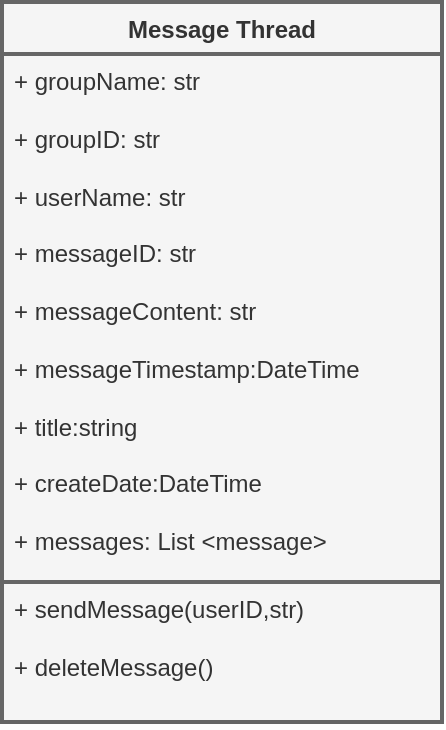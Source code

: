 <mxfile version="24.7.16">
  <diagram name="Page-1" id="-MNPM2RpJOKlXCM9UpgH">
    <mxGraphModel dx="1640" dy="631" grid="1" gridSize="10" guides="1" tooltips="1" connect="1" arrows="1" fold="1" page="1" pageScale="1" pageWidth="850" pageHeight="1100" math="0" shadow="0">
      <root>
        <mxCell id="0" />
        <mxCell id="1" parent="0" />
        <mxCell id="m_SX3JOlkkO50p4R6vR2-72" value="Message Thread&lt;div&gt;&lt;br&gt;&lt;/div&gt;" style="swimlane;fontStyle=1;align=center;verticalAlign=top;childLayout=stackLayout;horizontal=1;startSize=26;horizontalStack=0;resizeParent=1;resizeParentMax=0;resizeLast=0;collapsible=1;marginBottom=0;whiteSpace=wrap;html=1;strokeWidth=2;fillColor=#f5f5f5;fontColor=#333333;strokeColor=#666666;" vertex="1" parent="1">
          <mxGeometry x="315" y="220" width="220" height="290" as="geometry" />
        </mxCell>
        <mxCell id="m_SX3JOlkkO50p4R6vR2-73" value="+ groupName: str&lt;div&gt;&lt;br&gt;&lt;div&gt;+ groupID: str&lt;br&gt;&lt;/div&gt;&lt;div&gt;&lt;br&gt;&lt;/div&gt;&lt;div&gt;+ userName: str&lt;br&gt;&lt;/div&gt;&lt;div&gt;&lt;br&gt;&lt;/div&gt;&lt;div&gt;+ messageID: str&lt;br&gt;&lt;/div&gt;&lt;div&gt;&lt;br&gt;&lt;/div&gt;&lt;div&gt;+ messageContent: str&lt;br&gt;&lt;/div&gt;&lt;div&gt;&lt;br&gt;&lt;/div&gt;&lt;div&gt;+ messageTimestamp:DateTime&lt;br&gt;&lt;/div&gt;&lt;div&gt;&lt;br&gt;&lt;/div&gt;&lt;div&gt;+ title:string&lt;br&gt;&lt;/div&gt;&lt;div&gt;&lt;br&gt;&lt;/div&gt;&lt;div&gt;+ createDate:DateTime&lt;br&gt;&lt;/div&gt;&lt;div&gt;&lt;br&gt;&lt;/div&gt;&lt;div&gt;+ messages: List &amp;lt;message&amp;gt;&lt;br&gt;&lt;/div&gt;&lt;div&gt;&lt;br&gt;&lt;/div&gt;&lt;div&gt;+ members: List &amp;lt;members&amp;gt;&lt;br&gt;&lt;/div&gt;&lt;div&gt;&lt;br&gt;&lt;/div&gt;&lt;div&gt;&lt;br&gt;&lt;/div&gt;&lt;/div&gt;" style="text;align=left;verticalAlign=top;spacingLeft=4;spacingRight=4;overflow=hidden;rotatable=0;points=[[0,0.5],[1,0.5]];portConstraint=eastwest;whiteSpace=wrap;html=1;strokeWidth=2;fillColor=#f5f5f5;fontColor=#333333;strokeColor=#666666;" vertex="1" parent="m_SX3JOlkkO50p4R6vR2-72">
          <mxGeometry y="26" width="220" height="264" as="geometry" />
        </mxCell>
        <mxCell id="m_SX3JOlkkO50p4R6vR2-74" value="+ sendMessage(userID,str)&lt;div&gt;&lt;br&gt;&lt;/div&gt;&lt;div&gt;+ deleteMessage()&lt;br&gt;&lt;/div&gt;" style="text;align=left;verticalAlign=top;spacingLeft=4;spacingRight=4;overflow=hidden;rotatable=0;points=[[0,0.5],[1,0.5]];portConstraint=eastwest;whiteSpace=wrap;html=1;strokeWidth=2;fillColor=#f5f5f5;fontColor=#333333;strokeColor=#666666;" vertex="1" parent="1">
          <mxGeometry x="315" y="510" width="220" height="70" as="geometry" />
        </mxCell>
      </root>
    </mxGraphModel>
  </diagram>
</mxfile>
